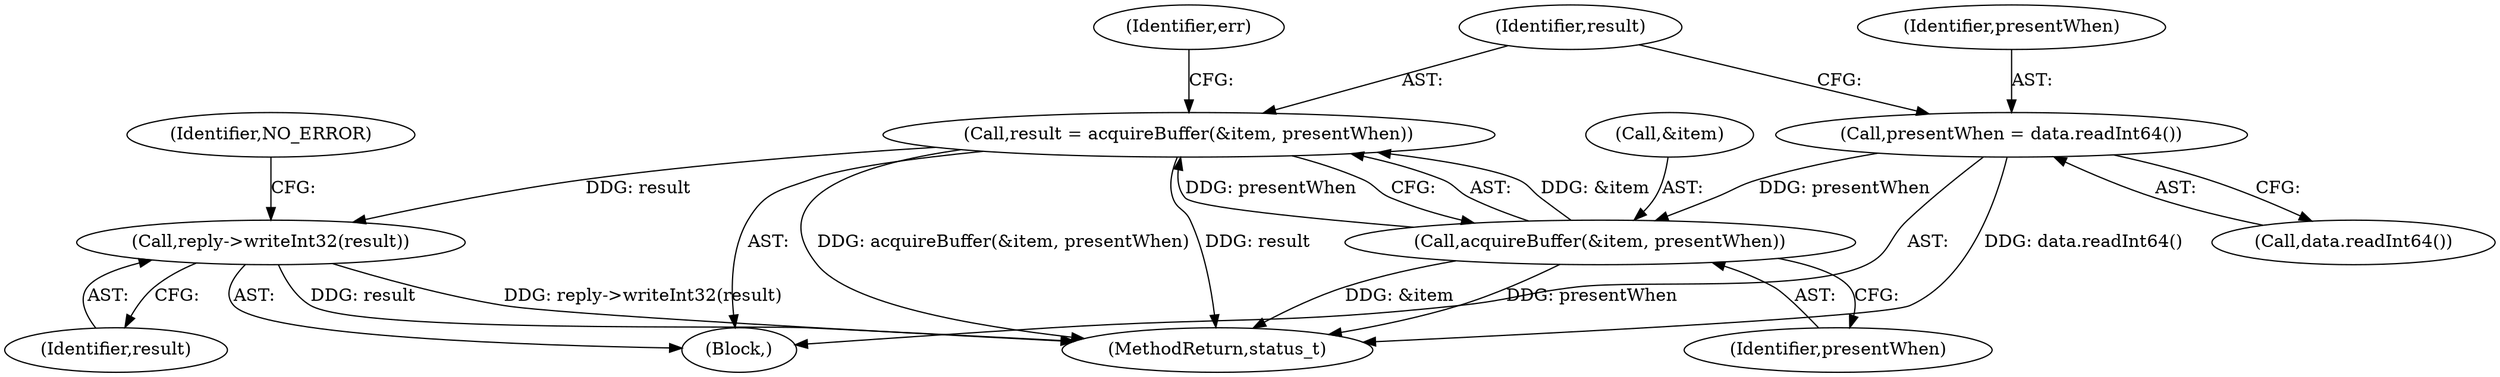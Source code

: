 digraph "0_Android_dded8fdbb700d6cc498debc69a780915bc34d755@API" {
"1000136" [label="(Call,reply->writeInt32(result))"];
"1000121" [label="(Call,result = acquireBuffer(&item, presentWhen))"];
"1000123" [label="(Call,acquireBuffer(&item, presentWhen))"];
"1000117" [label="(Call,presentWhen = data.readInt64())"];
"1000126" [label="(Identifier,presentWhen)"];
"1000117" [label="(Call,presentWhen = data.readInt64())"];
"1000118" [label="(Identifier,presentWhen)"];
"1000110" [label="(Block,)"];
"1000139" [label="(Identifier,NO_ERROR)"];
"1000129" [label="(Identifier,err)"];
"1000119" [label="(Call,data.readInt64())"];
"1000121" [label="(Call,result = acquireBuffer(&item, presentWhen))"];
"1000137" [label="(Identifier,result)"];
"1000476" [label="(MethodReturn,status_t)"];
"1000136" [label="(Call,reply->writeInt32(result))"];
"1000123" [label="(Call,acquireBuffer(&item, presentWhen))"];
"1000124" [label="(Call,&item)"];
"1000122" [label="(Identifier,result)"];
"1000136" -> "1000110"  [label="AST: "];
"1000136" -> "1000137"  [label="CFG: "];
"1000137" -> "1000136"  [label="AST: "];
"1000139" -> "1000136"  [label="CFG: "];
"1000136" -> "1000476"  [label="DDG: reply->writeInt32(result)"];
"1000136" -> "1000476"  [label="DDG: result"];
"1000121" -> "1000136"  [label="DDG: result"];
"1000121" -> "1000110"  [label="AST: "];
"1000121" -> "1000123"  [label="CFG: "];
"1000122" -> "1000121"  [label="AST: "];
"1000123" -> "1000121"  [label="AST: "];
"1000129" -> "1000121"  [label="CFG: "];
"1000121" -> "1000476"  [label="DDG: acquireBuffer(&item, presentWhen)"];
"1000121" -> "1000476"  [label="DDG: result"];
"1000123" -> "1000121"  [label="DDG: &item"];
"1000123" -> "1000121"  [label="DDG: presentWhen"];
"1000123" -> "1000126"  [label="CFG: "];
"1000124" -> "1000123"  [label="AST: "];
"1000126" -> "1000123"  [label="AST: "];
"1000123" -> "1000476"  [label="DDG: presentWhen"];
"1000123" -> "1000476"  [label="DDG: &item"];
"1000117" -> "1000123"  [label="DDG: presentWhen"];
"1000117" -> "1000110"  [label="AST: "];
"1000117" -> "1000119"  [label="CFG: "];
"1000118" -> "1000117"  [label="AST: "];
"1000119" -> "1000117"  [label="AST: "];
"1000122" -> "1000117"  [label="CFG: "];
"1000117" -> "1000476"  [label="DDG: data.readInt64()"];
}
